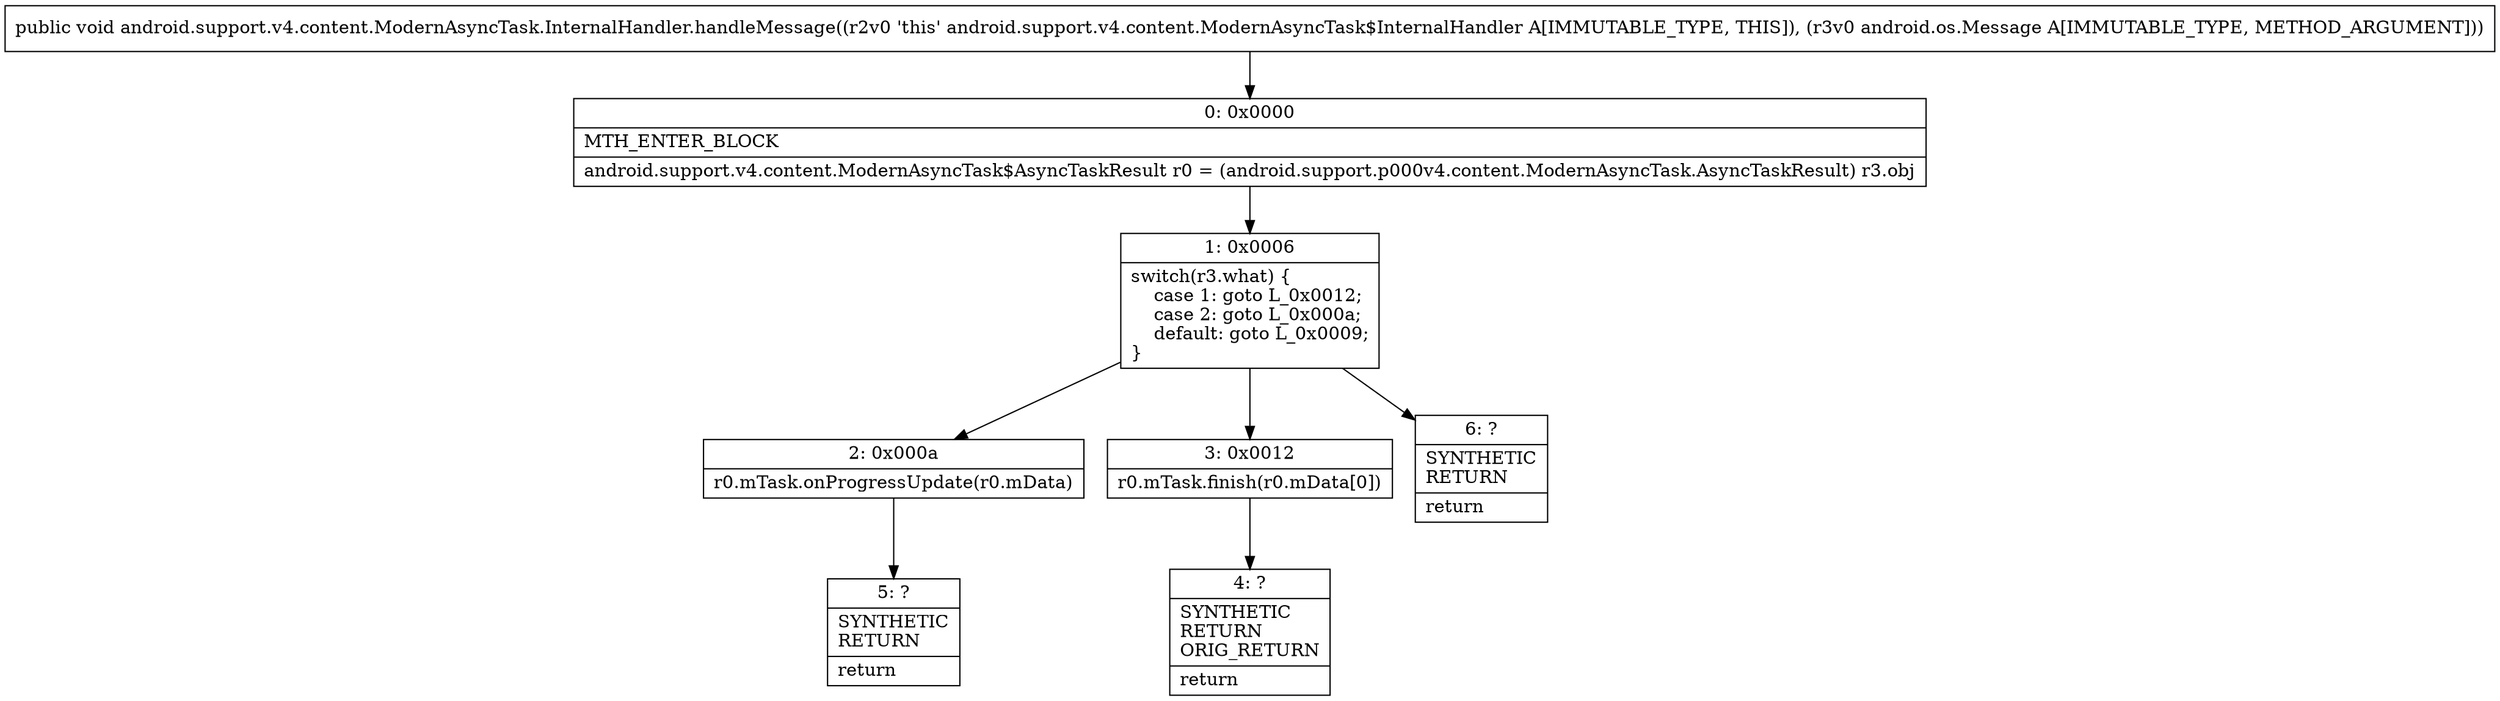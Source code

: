 digraph "CFG forandroid.support.v4.content.ModernAsyncTask.InternalHandler.handleMessage(Landroid\/os\/Message;)V" {
Node_0 [shape=record,label="{0\:\ 0x0000|MTH_ENTER_BLOCK\l|android.support.v4.content.ModernAsyncTask$AsyncTaskResult r0 = (android.support.p000v4.content.ModernAsyncTask.AsyncTaskResult) r3.obj\l}"];
Node_1 [shape=record,label="{1\:\ 0x0006|switch(r3.what) \{\l    case 1: goto L_0x0012;\l    case 2: goto L_0x000a;\l    default: goto L_0x0009;\l\}\l}"];
Node_2 [shape=record,label="{2\:\ 0x000a|r0.mTask.onProgressUpdate(r0.mData)\l}"];
Node_3 [shape=record,label="{3\:\ 0x0012|r0.mTask.finish(r0.mData[0])\l}"];
Node_4 [shape=record,label="{4\:\ ?|SYNTHETIC\lRETURN\lORIG_RETURN\l|return\l}"];
Node_5 [shape=record,label="{5\:\ ?|SYNTHETIC\lRETURN\l|return\l}"];
Node_6 [shape=record,label="{6\:\ ?|SYNTHETIC\lRETURN\l|return\l}"];
MethodNode[shape=record,label="{public void android.support.v4.content.ModernAsyncTask.InternalHandler.handleMessage((r2v0 'this' android.support.v4.content.ModernAsyncTask$InternalHandler A[IMMUTABLE_TYPE, THIS]), (r3v0 android.os.Message A[IMMUTABLE_TYPE, METHOD_ARGUMENT])) }"];
MethodNode -> Node_0;
Node_0 -> Node_1;
Node_1 -> Node_2;
Node_1 -> Node_3;
Node_1 -> Node_6;
Node_2 -> Node_5;
Node_3 -> Node_4;
}

